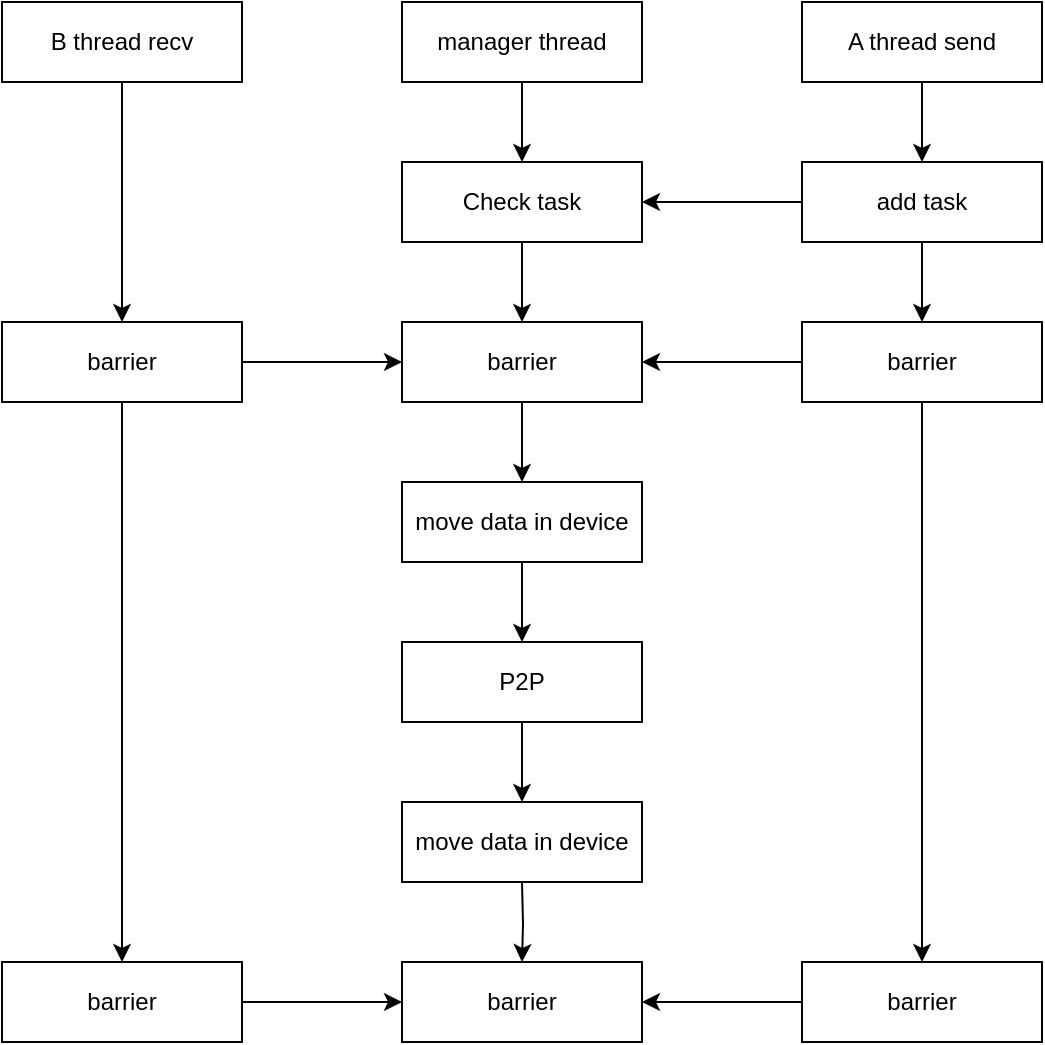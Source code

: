 <mxfile version="21.4.0" type="github">
  <diagram id="R2lEEEUBdFMjLlhIrx00" name="Page-1">
    <mxGraphModel dx="823" dy="544" grid="1" gridSize="10" guides="1" tooltips="1" connect="1" arrows="1" fold="1" page="1" pageScale="1" pageWidth="850" pageHeight="1100" math="0" shadow="0" extFonts="Permanent Marker^https://fonts.googleapis.com/css?family=Permanent+Marker">
      <root>
        <mxCell id="0" />
        <mxCell id="1" parent="0" />
        <mxCell id="-wnJ2nHs6PJMpkNdf5_R-5" value="" style="edgeStyle=orthogonalEdgeStyle;rounded=0;orthogonalLoop=1;jettySize=auto;html=1;" edge="1" parent="1" source="-wnJ2nHs6PJMpkNdf5_R-1" target="-wnJ2nHs6PJMpkNdf5_R-3">
          <mxGeometry relative="1" as="geometry" />
        </mxCell>
        <mxCell id="-wnJ2nHs6PJMpkNdf5_R-1" value="manager thread" style="rounded=0;whiteSpace=wrap;html=1;" vertex="1" parent="1">
          <mxGeometry x="200" y="120" width="120" height="40" as="geometry" />
        </mxCell>
        <mxCell id="-wnJ2nHs6PJMpkNdf5_R-4" value="" style="edgeStyle=orthogonalEdgeStyle;rounded=0;orthogonalLoop=1;jettySize=auto;html=1;" edge="1" parent="1" source="-wnJ2nHs6PJMpkNdf5_R-2" target="-wnJ2nHs6PJMpkNdf5_R-3">
          <mxGeometry relative="1" as="geometry" />
        </mxCell>
        <mxCell id="-wnJ2nHs6PJMpkNdf5_R-26" value="" style="edgeStyle=orthogonalEdgeStyle;rounded=0;orthogonalLoop=1;jettySize=auto;html=1;" edge="1" parent="1" source="-wnJ2nHs6PJMpkNdf5_R-2" target="-wnJ2nHs6PJMpkNdf5_R-13">
          <mxGeometry relative="1" as="geometry" />
        </mxCell>
        <mxCell id="-wnJ2nHs6PJMpkNdf5_R-2" value="add task" style="rounded=0;whiteSpace=wrap;html=1;" vertex="1" parent="1">
          <mxGeometry x="400" y="200" width="120" height="40" as="geometry" />
        </mxCell>
        <mxCell id="-wnJ2nHs6PJMpkNdf5_R-11" value="" style="edgeStyle=orthogonalEdgeStyle;rounded=0;orthogonalLoop=1;jettySize=auto;html=1;" edge="1" parent="1" source="-wnJ2nHs6PJMpkNdf5_R-3" target="-wnJ2nHs6PJMpkNdf5_R-6">
          <mxGeometry relative="1" as="geometry" />
        </mxCell>
        <mxCell id="-wnJ2nHs6PJMpkNdf5_R-3" value="Check task" style="rounded=0;whiteSpace=wrap;html=1;" vertex="1" parent="1">
          <mxGeometry x="200" y="200" width="120" height="40" as="geometry" />
        </mxCell>
        <mxCell id="-wnJ2nHs6PJMpkNdf5_R-16" value="" style="edgeStyle=orthogonalEdgeStyle;rounded=0;orthogonalLoop=1;jettySize=auto;html=1;" edge="1" parent="1" source="-wnJ2nHs6PJMpkNdf5_R-6" target="-wnJ2nHs6PJMpkNdf5_R-12">
          <mxGeometry relative="1" as="geometry" />
        </mxCell>
        <mxCell id="-wnJ2nHs6PJMpkNdf5_R-6" value="barrier" style="rounded=0;whiteSpace=wrap;html=1;" vertex="1" parent="1">
          <mxGeometry x="200" y="280" width="120" height="40" as="geometry" />
        </mxCell>
        <mxCell id="-wnJ2nHs6PJMpkNdf5_R-14" value="" style="edgeStyle=orthogonalEdgeStyle;rounded=0;orthogonalLoop=1;jettySize=auto;html=1;" edge="1" parent="1" source="-wnJ2nHs6PJMpkNdf5_R-7" target="-wnJ2nHs6PJMpkNdf5_R-6">
          <mxGeometry relative="1" as="geometry" />
        </mxCell>
        <mxCell id="-wnJ2nHs6PJMpkNdf5_R-21" value="" style="edgeStyle=orthogonalEdgeStyle;rounded=0;orthogonalLoop=1;jettySize=auto;html=1;" edge="1" parent="1" source="-wnJ2nHs6PJMpkNdf5_R-7" target="-wnJ2nHs6PJMpkNdf5_R-17">
          <mxGeometry relative="1" as="geometry" />
        </mxCell>
        <mxCell id="-wnJ2nHs6PJMpkNdf5_R-7" value="barrier" style="rounded=0;whiteSpace=wrap;html=1;" vertex="1" parent="1">
          <mxGeometry y="280" width="120" height="40" as="geometry" />
        </mxCell>
        <mxCell id="-wnJ2nHs6PJMpkNdf5_R-10" value="" style="edgeStyle=orthogonalEdgeStyle;rounded=0;orthogonalLoop=1;jettySize=auto;html=1;" edge="1" parent="1" source="-wnJ2nHs6PJMpkNdf5_R-8" target="-wnJ2nHs6PJMpkNdf5_R-2">
          <mxGeometry relative="1" as="geometry" />
        </mxCell>
        <mxCell id="-wnJ2nHs6PJMpkNdf5_R-8" value="A thread send" style="rounded=0;whiteSpace=wrap;html=1;" vertex="1" parent="1">
          <mxGeometry x="400" y="120" width="120" height="40" as="geometry" />
        </mxCell>
        <mxCell id="-wnJ2nHs6PJMpkNdf5_R-25" value="" style="edgeStyle=orthogonalEdgeStyle;rounded=0;orthogonalLoop=1;jettySize=auto;html=1;" edge="1" parent="1" source="-wnJ2nHs6PJMpkNdf5_R-9" target="-wnJ2nHs6PJMpkNdf5_R-7">
          <mxGeometry relative="1" as="geometry" />
        </mxCell>
        <mxCell id="-wnJ2nHs6PJMpkNdf5_R-9" value="B thread recv" style="rounded=0;whiteSpace=wrap;html=1;" vertex="1" parent="1">
          <mxGeometry y="120" width="120" height="40" as="geometry" />
        </mxCell>
        <mxCell id="-wnJ2nHs6PJMpkNdf5_R-20" value="" style="edgeStyle=orthogonalEdgeStyle;rounded=0;orthogonalLoop=1;jettySize=auto;html=1;" edge="1" parent="1" target="-wnJ2nHs6PJMpkNdf5_R-19">
          <mxGeometry relative="1" as="geometry">
            <mxPoint x="260" y="560" as="sourcePoint" />
          </mxGeometry>
        </mxCell>
        <mxCell id="-wnJ2nHs6PJMpkNdf5_R-29" value="" style="edgeStyle=orthogonalEdgeStyle;rounded=0;orthogonalLoop=1;jettySize=auto;html=1;" edge="1" parent="1" source="-wnJ2nHs6PJMpkNdf5_R-12" target="-wnJ2nHs6PJMpkNdf5_R-27">
          <mxGeometry relative="1" as="geometry" />
        </mxCell>
        <mxCell id="-wnJ2nHs6PJMpkNdf5_R-12" value="move data in device" style="rounded=0;whiteSpace=wrap;html=1;" vertex="1" parent="1">
          <mxGeometry x="200" y="360" width="120" height="40" as="geometry" />
        </mxCell>
        <mxCell id="-wnJ2nHs6PJMpkNdf5_R-15" value="" style="edgeStyle=orthogonalEdgeStyle;rounded=0;orthogonalLoop=1;jettySize=auto;html=1;" edge="1" parent="1" source="-wnJ2nHs6PJMpkNdf5_R-13" target="-wnJ2nHs6PJMpkNdf5_R-6">
          <mxGeometry relative="1" as="geometry" />
        </mxCell>
        <mxCell id="-wnJ2nHs6PJMpkNdf5_R-22" value="" style="edgeStyle=orthogonalEdgeStyle;rounded=0;orthogonalLoop=1;jettySize=auto;html=1;" edge="1" parent="1" source="-wnJ2nHs6PJMpkNdf5_R-13" target="-wnJ2nHs6PJMpkNdf5_R-18">
          <mxGeometry relative="1" as="geometry" />
        </mxCell>
        <mxCell id="-wnJ2nHs6PJMpkNdf5_R-13" value="barrier" style="rounded=0;whiteSpace=wrap;html=1;" vertex="1" parent="1">
          <mxGeometry x="400" y="280" width="120" height="40" as="geometry" />
        </mxCell>
        <mxCell id="-wnJ2nHs6PJMpkNdf5_R-23" value="" style="edgeStyle=orthogonalEdgeStyle;rounded=0;orthogonalLoop=1;jettySize=auto;html=1;" edge="1" parent="1" source="-wnJ2nHs6PJMpkNdf5_R-17" target="-wnJ2nHs6PJMpkNdf5_R-19">
          <mxGeometry relative="1" as="geometry" />
        </mxCell>
        <mxCell id="-wnJ2nHs6PJMpkNdf5_R-17" value="barrier" style="rounded=0;whiteSpace=wrap;html=1;" vertex="1" parent="1">
          <mxGeometry y="600" width="120" height="40" as="geometry" />
        </mxCell>
        <mxCell id="-wnJ2nHs6PJMpkNdf5_R-24" value="" style="edgeStyle=orthogonalEdgeStyle;rounded=0;orthogonalLoop=1;jettySize=auto;html=1;" edge="1" parent="1" source="-wnJ2nHs6PJMpkNdf5_R-18" target="-wnJ2nHs6PJMpkNdf5_R-19">
          <mxGeometry relative="1" as="geometry" />
        </mxCell>
        <mxCell id="-wnJ2nHs6PJMpkNdf5_R-18" value="barrier" style="rounded=0;whiteSpace=wrap;html=1;" vertex="1" parent="1">
          <mxGeometry x="400" y="600" width="120" height="40" as="geometry" />
        </mxCell>
        <mxCell id="-wnJ2nHs6PJMpkNdf5_R-19" value="barrier" style="rounded=0;whiteSpace=wrap;html=1;" vertex="1" parent="1">
          <mxGeometry x="200" y="600" width="120" height="40" as="geometry" />
        </mxCell>
        <mxCell id="-wnJ2nHs6PJMpkNdf5_R-30" value="" style="edgeStyle=orthogonalEdgeStyle;rounded=0;orthogonalLoop=1;jettySize=auto;html=1;" edge="1" parent="1" source="-wnJ2nHs6PJMpkNdf5_R-27" target="-wnJ2nHs6PJMpkNdf5_R-28">
          <mxGeometry relative="1" as="geometry" />
        </mxCell>
        <mxCell id="-wnJ2nHs6PJMpkNdf5_R-27" value="P2P" style="rounded=0;whiteSpace=wrap;html=1;" vertex="1" parent="1">
          <mxGeometry x="200" y="440" width="120" height="40" as="geometry" />
        </mxCell>
        <mxCell id="-wnJ2nHs6PJMpkNdf5_R-28" value="move data in device" style="rounded=0;whiteSpace=wrap;html=1;" vertex="1" parent="1">
          <mxGeometry x="200" y="520" width="120" height="40" as="geometry" />
        </mxCell>
      </root>
    </mxGraphModel>
  </diagram>
</mxfile>
